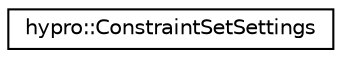digraph "Graphical Class Hierarchy"
{
  edge [fontname="Helvetica",fontsize="10",labelfontname="Helvetica",labelfontsize="10"];
  node [fontname="Helvetica",fontsize="10",shape=record];
  rankdir="LR";
  Node1 [label="hypro::ConstraintSetSettings",height=0.2,width=0.4,color="black", fillcolor="white", style="filled",URL="$structhypro_1_1ConstraintSetSettings.html"];
}
